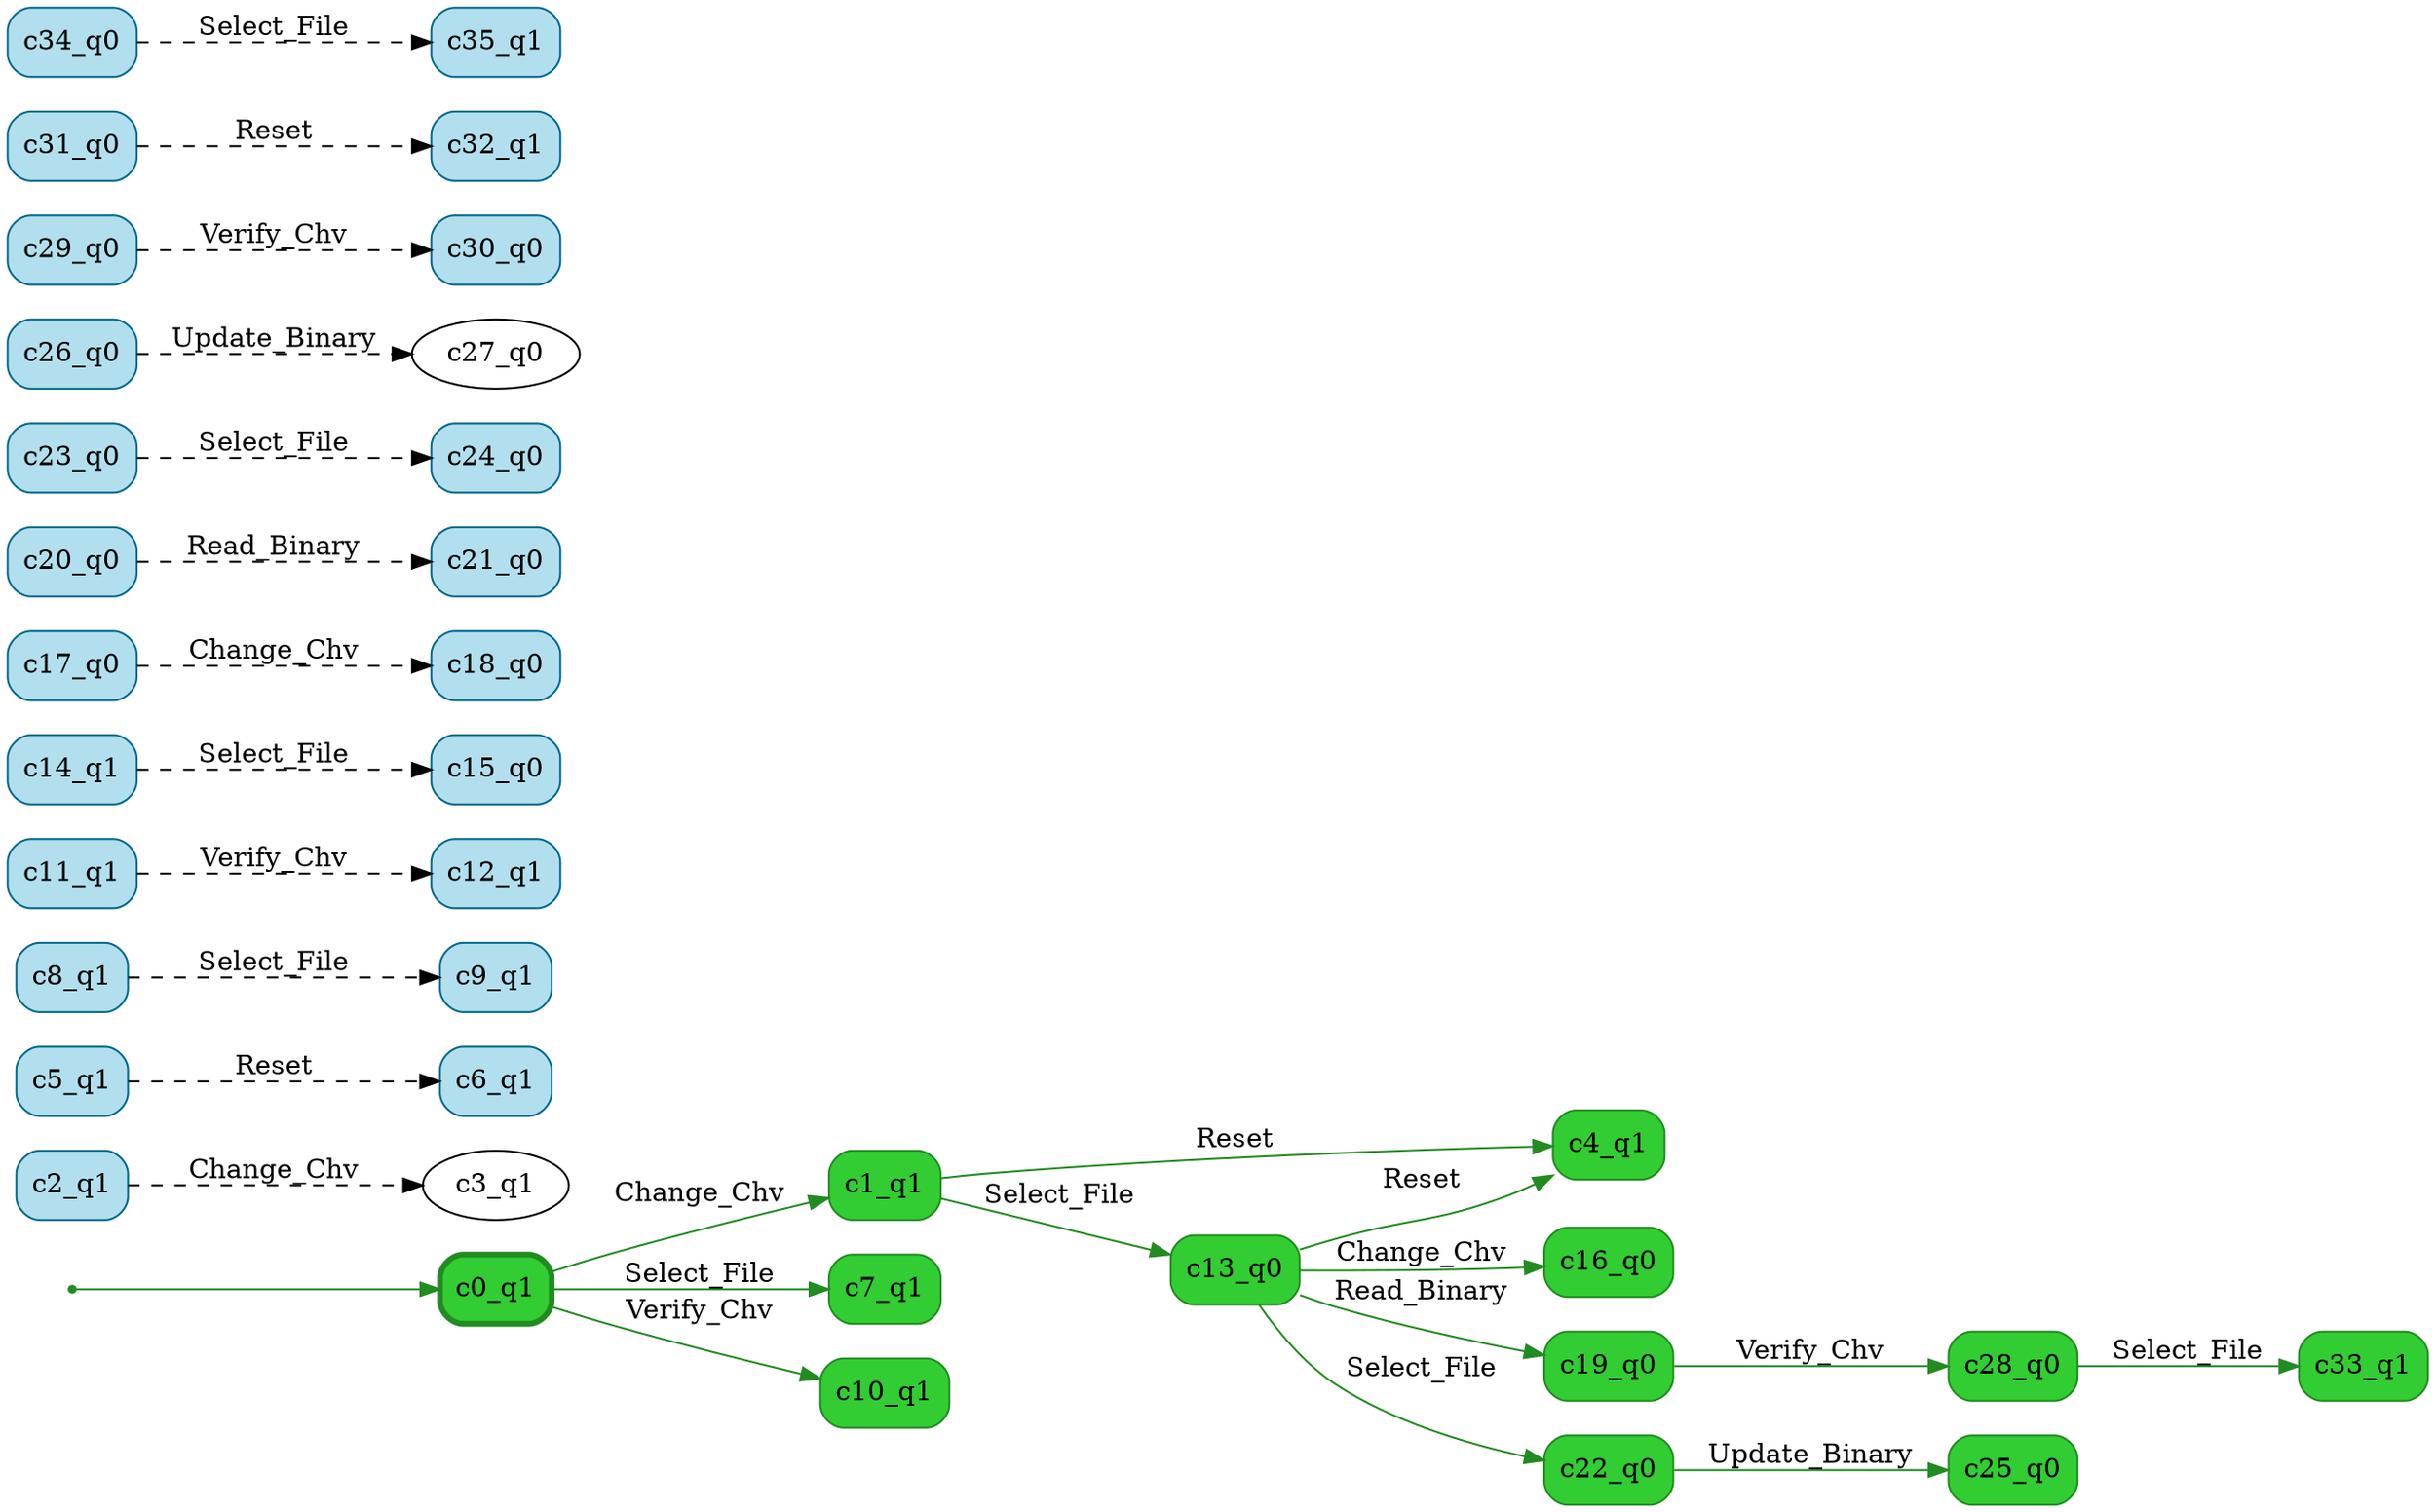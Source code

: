 digraph g {

	rankdir="LR"

	__invisible__[shape="point", color="forestgreen"]
	c0_q1[label="c0_q1", shape="box", style="rounded, filled", color="forestgreen", fillcolor="limegreen", penwidth=3] // Initial
	c1_q1[label="c1_q1", shape="box", style="rounded, filled", color="forestgreen", fillcolor="limegreen"]
	c4_q1[label="c4_q1", shape="box", style="rounded, filled", color="forestgreen", fillcolor="limegreen"]
	c13_q0[label="c13_q0", shape="box", style="rounded, filled", color="forestgreen", fillcolor="limegreen"]
	c16_q0[label="c16_q0", shape="box", style="rounded, filled", color="forestgreen", fillcolor="limegreen"]
	c19_q0[label="c19_q0", shape="box", style="rounded, filled", color="forestgreen", fillcolor="limegreen"]
	c28_q0[label="c28_q0", shape="box", style="rounded, filled", color="forestgreen", fillcolor="limegreen"]
	c33_q1[label="c33_q1", shape="box", style="rounded, filled", color="forestgreen", fillcolor="limegreen"]
	c22_q0[label="c22_q0", shape="box", style="rounded, filled", color="forestgreen", fillcolor="limegreen"]
	c25_q0[label="c25_q0", shape="box", style="rounded, filled", color="forestgreen", fillcolor="limegreen"]
	c7_q1[label="c7_q1", shape="box", style="rounded, filled", color="forestgreen", fillcolor="limegreen"]
	c10_q1[label="c10_q1", shape="box", style="rounded, filled", color="forestgreen", fillcolor="limegreen"]
	c2_q1[label="c2_q1", shape="box", style="rounded, filled", color="deepskyblue4", fillcolor="lightblue2"]
	c5_q1[label="c5_q1", shape="box", style="rounded, filled", color="deepskyblue4", fillcolor="lightblue2"]
	c6_q1[label="c6_q1", shape="box", style="rounded, filled", color="deepskyblue4", fillcolor="lightblue2"]
	c8_q1[label="c8_q1", shape="box", style="rounded, filled", color="deepskyblue4", fillcolor="lightblue2"]
	c9_q1[label="c9_q1", shape="box", style="rounded, filled", color="deepskyblue4", fillcolor="lightblue2"]
	c11_q1[label="c11_q1", shape="box", style="rounded, filled", color="deepskyblue4", fillcolor="lightblue2"]
	c12_q1[label="c12_q1", shape="box", style="rounded, filled", color="deepskyblue4", fillcolor="lightblue2"]
	c14_q1[label="c14_q1", shape="box", style="rounded, filled", color="deepskyblue4", fillcolor="lightblue2"]
	c15_q0[label="c15_q0", shape="box", style="rounded, filled", color="deepskyblue4", fillcolor="lightblue2"]
	c17_q0[label="c17_q0", shape="box", style="rounded, filled", color="deepskyblue4", fillcolor="lightblue2"]
	c18_q0[label="c18_q0", shape="box", style="rounded, filled", color="deepskyblue4", fillcolor="lightblue2"]
	c20_q0[label="c20_q0", shape="box", style="rounded, filled", color="deepskyblue4", fillcolor="lightblue2"]
	c21_q0[label="c21_q0", shape="box", style="rounded, filled", color="deepskyblue4", fillcolor="lightblue2"]
	c23_q0[label="c23_q0", shape="box", style="rounded, filled", color="deepskyblue4", fillcolor="lightblue2"]
	c24_q0[label="c24_q0", shape="box", style="rounded, filled", color="deepskyblue4", fillcolor="lightblue2"]
	c26_q0[label="c26_q0", shape="box", style="rounded, filled", color="deepskyblue4", fillcolor="lightblue2"]
	c29_q0[label="c29_q0", shape="box", style="rounded, filled", color="deepskyblue4", fillcolor="lightblue2"]
	c30_q0[label="c30_q0", shape="box", style="rounded, filled", color="deepskyblue4", fillcolor="lightblue2"]
	c31_q0[label="c31_q0", shape="box", style="rounded, filled", color="deepskyblue4", fillcolor="lightblue2"]
	c32_q1[label="c32_q1", shape="box", style="rounded, filled", color="deepskyblue4", fillcolor="lightblue2"]
	c34_q0[label="c34_q0", shape="box", style="rounded, filled", color="deepskyblue4", fillcolor="lightblue2"]
	c35_q1[label="c35_q1", shape="box", style="rounded, filled", color="deepskyblue4", fillcolor="lightblue2"]

	__invisible__ -> c0_q1[color="forestgreen"]
	c0_q1 -> c1_q1[label="Change_Chv", color="forestgreen"]
	c1_q1 -> c4_q1[label="Reset", color="forestgreen"]
	c1_q1 -> c13_q0[label="Select_File", color="forestgreen"]
	c13_q0 -> c16_q0[label="Change_Chv", color="forestgreen"]
	c13_q0 -> c19_q0[label="Read_Binary", color="forestgreen"]
	c19_q0 -> c28_q0[label="Verify_Chv", color="forestgreen"]
	c28_q0 -> c33_q1[label="Select_File", color="forestgreen"]
	c13_q0 -> c22_q0[label="Select_File", color="forestgreen"]
	c22_q0 -> c25_q0[label="Update_Binary", color="forestgreen"]
	c13_q0 -> c4_q1[label="Reset", color="forestgreen"]
	c0_q1 -> c7_q1[label="Select_File", color="forestgreen"]
	c0_q1 -> c10_q1[label="Verify_Chv", color="forestgreen"]
	c2_q1 -> c3_q1[label="Change_Chv", color="black", style="dashed"]
	c5_q1 -> c6_q1[label="Reset", color="black", style="dashed"]
	c8_q1 -> c9_q1[label="Select_File", color="black", style="dashed"]
	c11_q1 -> c12_q1[label="Verify_Chv", color="black", style="dashed"]
	c14_q1 -> c15_q0[label="Select_File", color="black", style="dashed"]
	c17_q0 -> c18_q0[label="Change_Chv", color="black", style="dashed"]
	c20_q0 -> c21_q0[label="Read_Binary", color="black", style="dashed"]
	c23_q0 -> c24_q0[label="Select_File", color="black", style="dashed"]
	c26_q0 -> c27_q0[label="Update_Binary", color="black", style="dashed"]
	c29_q0 -> c30_q0[label="Verify_Chv", color="black", style="dashed"]
	c31_q0 -> c32_q1[label="Reset", color="black", style="dashed"]
	c34_q0 -> c35_q1[label="Select_File", color="black", style="dashed"]

}
